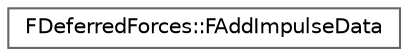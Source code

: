 digraph "Graphical Class Hierarchy"
{
 // INTERACTIVE_SVG=YES
 // LATEX_PDF_SIZE
  bgcolor="transparent";
  edge [fontname=Helvetica,fontsize=10,labelfontname=Helvetica,labelfontsize=10];
  node [fontname=Helvetica,fontsize=10,shape=box,height=0.2,width=0.4];
  rankdir="LR";
  Node0 [id="Node000000",label="FDeferredForces::FAddImpulseData",height=0.2,width=0.4,color="grey40", fillcolor="white", style="filled",URL="$db/d5e/structFDeferredForces_1_1FAddImpulseData.html",tooltip=" "];
}
